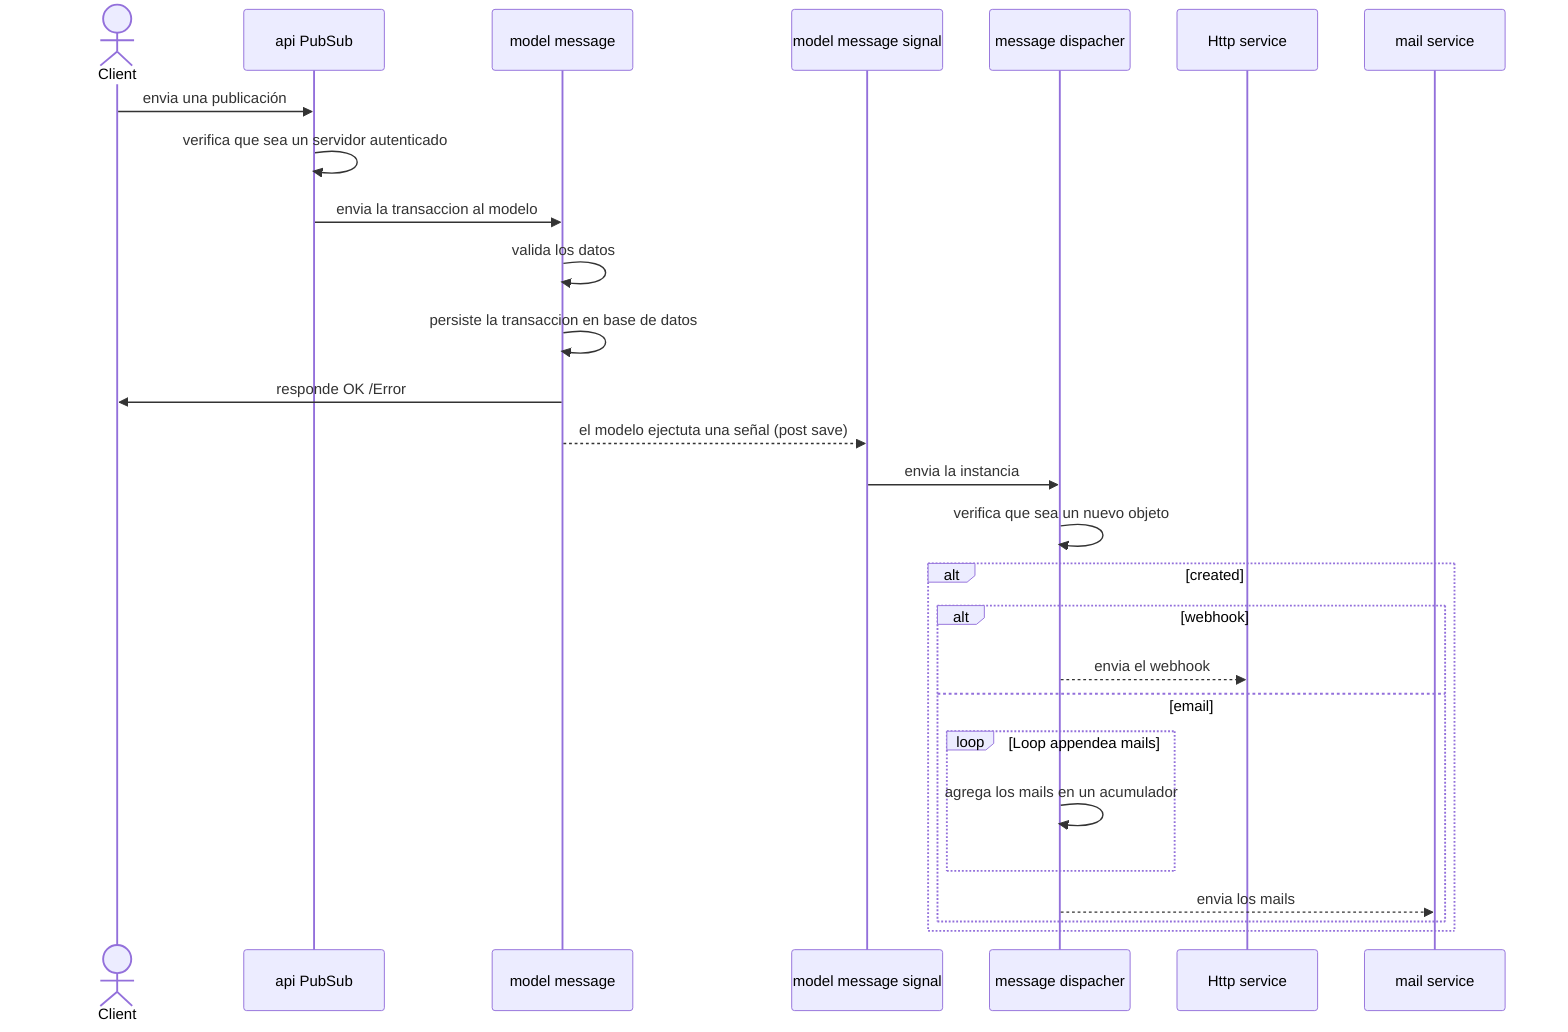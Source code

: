 sequenceDiagram
    Actor Client
    Client->>api PubSub: envia una publicación
    api PubSub ->> api PubSub: verifica que sea un servidor autenticado
    api PubSub ->> model message: envia la transaccion al modelo
    model message ->> model message: valida los datos
    model message ->> model message: persiste la transaccion en base de datos
    model message ->> Client: responde OK /Error
    model message -->> model message signal: el modelo ejectuta una señal (post save)
    model message signal ->> message dispacher: envia la instancia
    message dispacher ->> message dispacher: verifica que sea un nuevo objeto
    alt created
        alt webhook
            message dispacher -->> Http service: envia el webhook
        else email
            loop Loop appendea mails
                message dispacher ->> message dispacher: agrega los mails en un acumulador
            end
            message dispacher -->> mail service: envia los mails
        end

   end